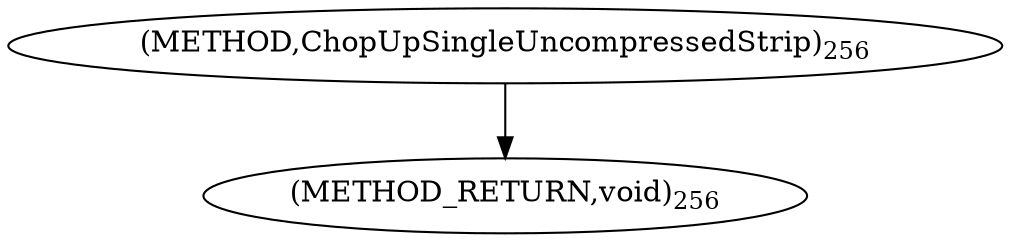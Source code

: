 digraph "ChopUpSingleUncompressedStrip" {  
"78272" [label = <(METHOD,ChopUpSingleUncompressedStrip)<SUB>256</SUB>> ]
"78274" [label = <(METHOD_RETURN,void)<SUB>256</SUB>> ]
  "78272" -> "78274" 
}
